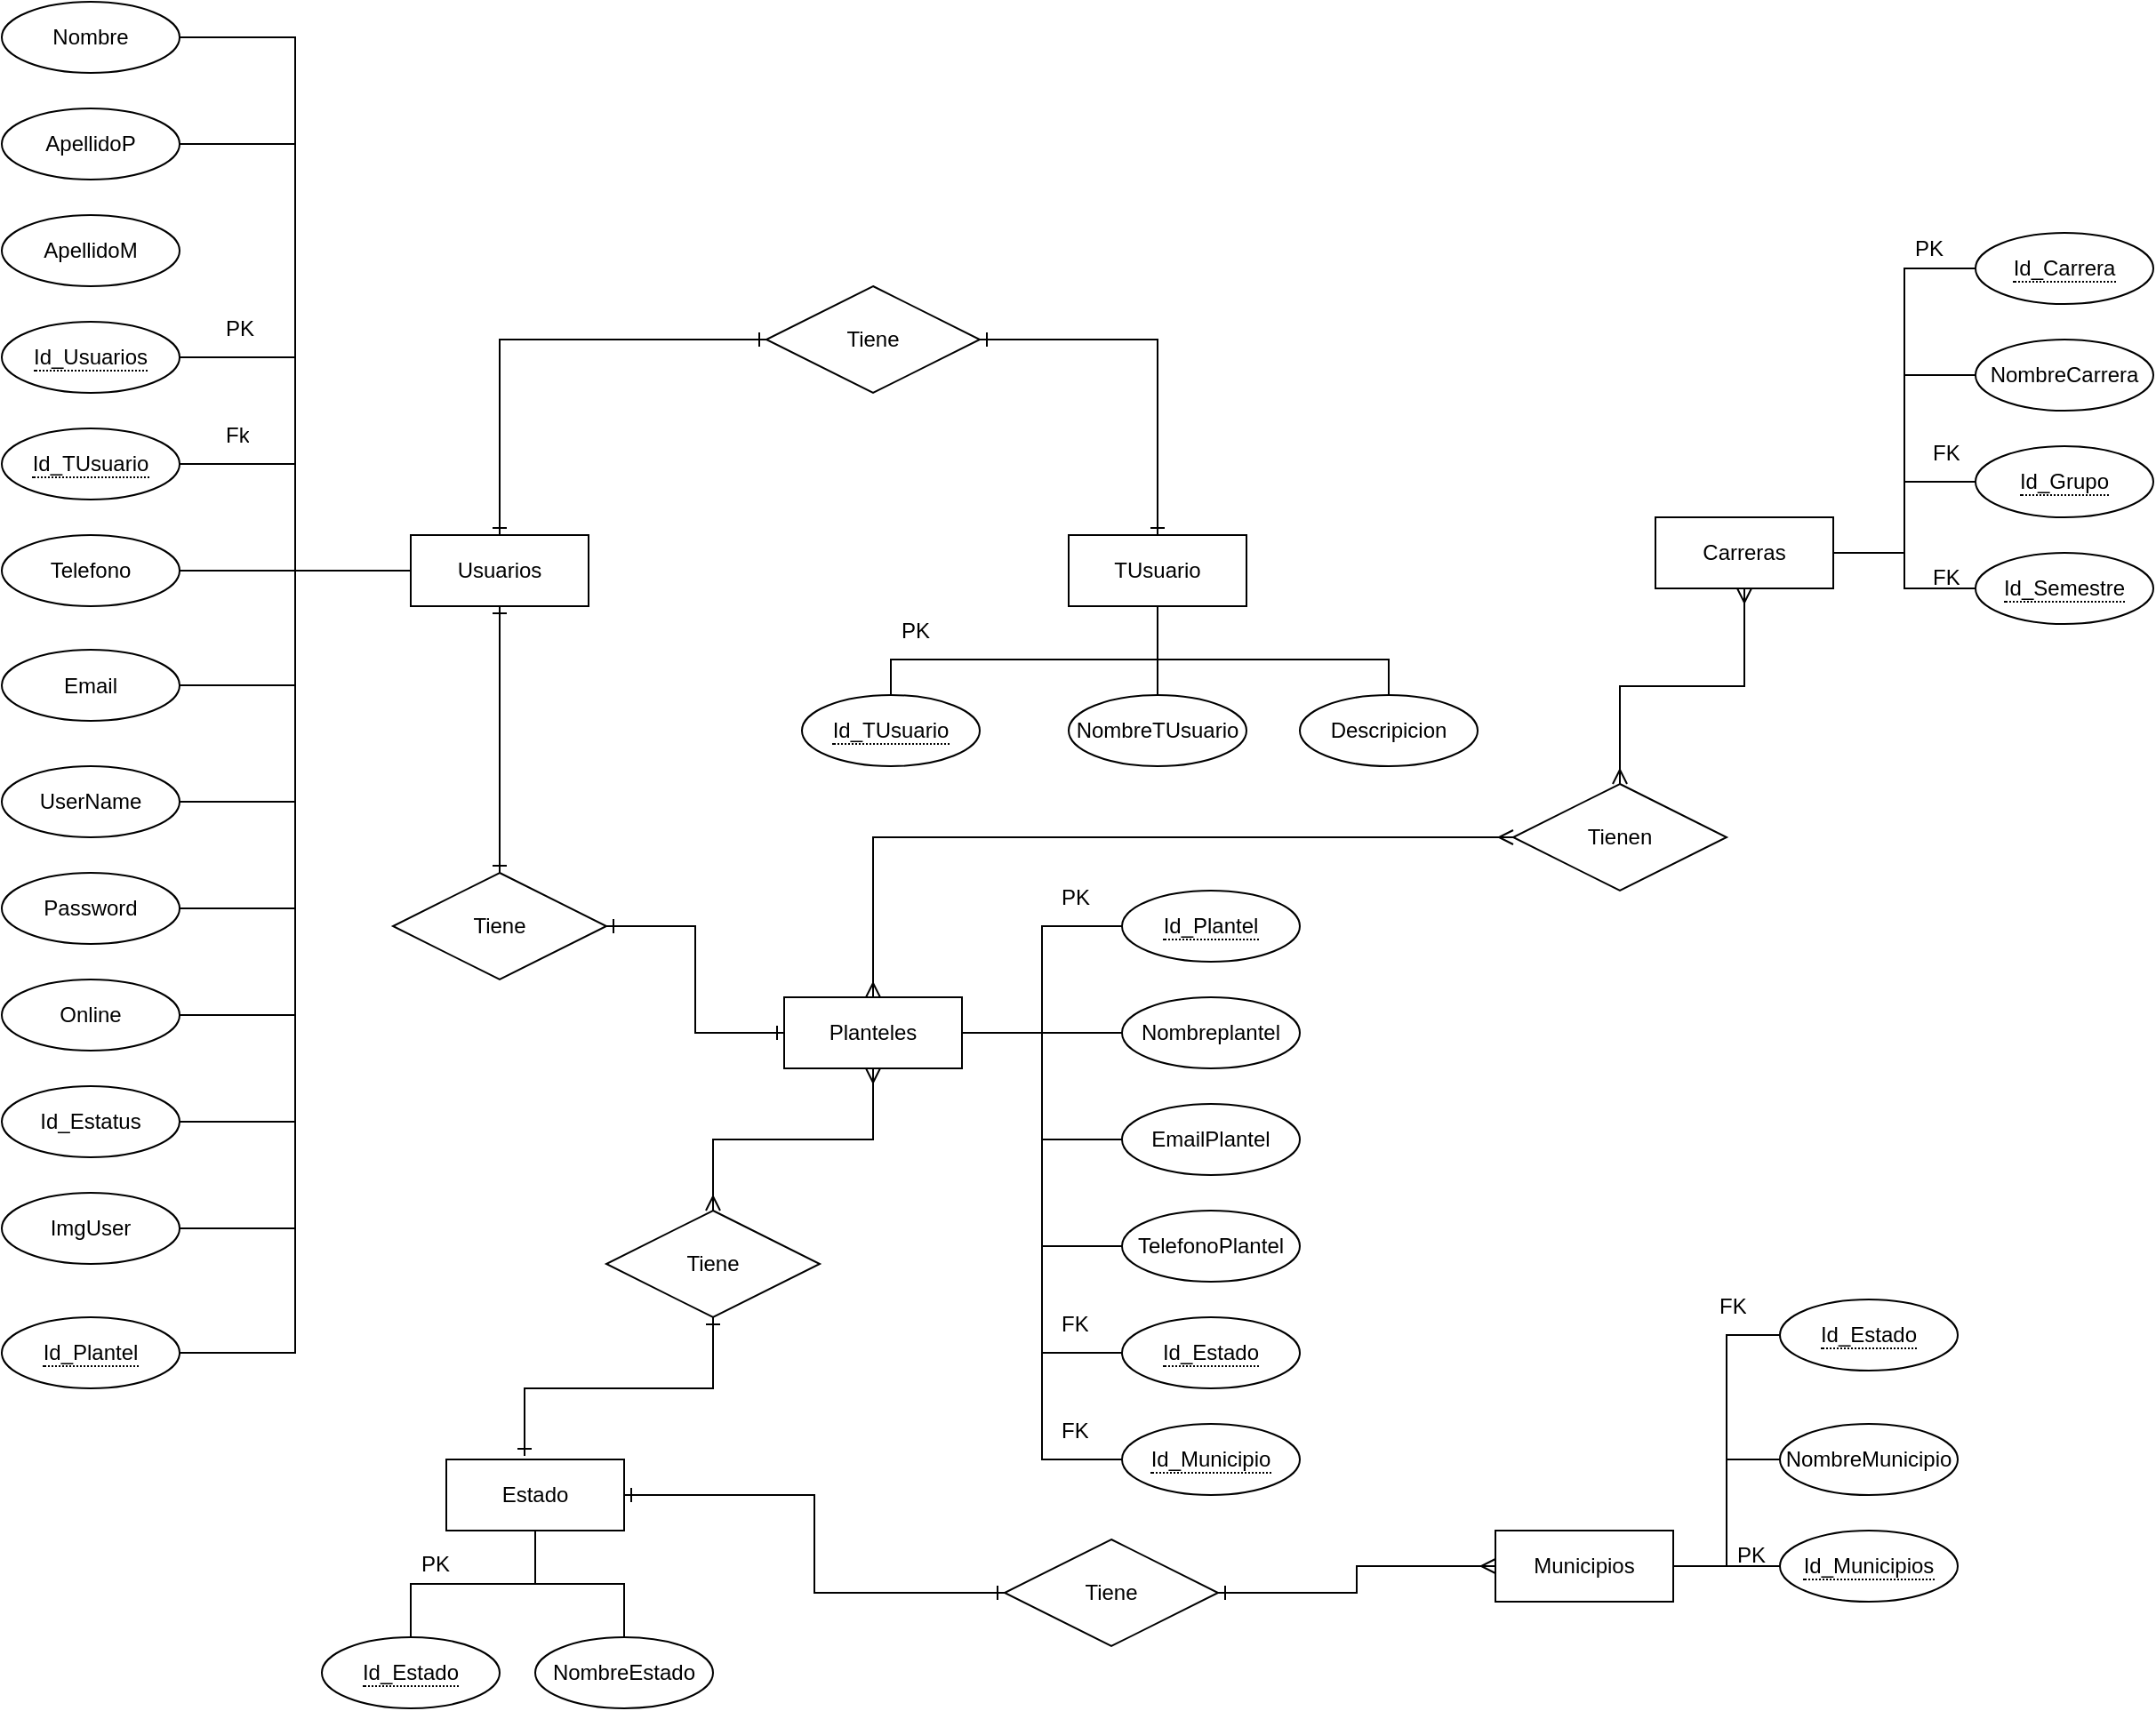 <mxfile version="22.0.2" type="github">
  <diagram name="Página-1" id="DIDN5U538hsmvt93PT5t">
    <mxGraphModel dx="2261" dy="704" grid="1" gridSize="10" guides="1" tooltips="1" connect="1" arrows="1" fold="1" page="1" pageScale="1" pageWidth="827" pageHeight="1169" math="0" shadow="0">
      <root>
        <mxCell id="0" />
        <mxCell id="1" parent="0" />
        <mxCell id="MHyRO_CBDMnhwAzOUelk-1" value="Usuarios" style="whiteSpace=wrap;html=1;align=center;" vertex="1" parent="1">
          <mxGeometry x="80" y="500" width="100" height="40" as="geometry" />
        </mxCell>
        <mxCell id="MHyRO_CBDMnhwAzOUelk-15" style="edgeStyle=orthogonalEdgeStyle;rounded=0;orthogonalLoop=1;jettySize=auto;html=1;entryX=0;entryY=0.5;entryDx=0;entryDy=0;endArrow=none;endFill=0;" edge="1" parent="1" source="MHyRO_CBDMnhwAzOUelk-3" target="MHyRO_CBDMnhwAzOUelk-1">
          <mxGeometry relative="1" as="geometry" />
        </mxCell>
        <mxCell id="MHyRO_CBDMnhwAzOUelk-3" value="&lt;span style=&quot;border-bottom: 1px dotted&quot;&gt;Id_Usuarios&lt;/span&gt;" style="ellipse;whiteSpace=wrap;html=1;align=center;" vertex="1" parent="1">
          <mxGeometry x="-150" y="380" width="100" height="40" as="geometry" />
        </mxCell>
        <mxCell id="MHyRO_CBDMnhwAzOUelk-19" style="edgeStyle=orthogonalEdgeStyle;rounded=0;orthogonalLoop=1;jettySize=auto;html=1;entryX=0;entryY=0.5;entryDx=0;entryDy=0;endArrow=none;endFill=0;" edge="1" parent="1" source="MHyRO_CBDMnhwAzOUelk-4" target="MHyRO_CBDMnhwAzOUelk-1">
          <mxGeometry relative="1" as="geometry" />
        </mxCell>
        <mxCell id="MHyRO_CBDMnhwAzOUelk-4" value="Nombre" style="ellipse;whiteSpace=wrap;html=1;align=center;" vertex="1" parent="1">
          <mxGeometry x="-150" y="200" width="100" height="40" as="geometry" />
        </mxCell>
        <mxCell id="MHyRO_CBDMnhwAzOUelk-20" style="edgeStyle=orthogonalEdgeStyle;rounded=0;orthogonalLoop=1;jettySize=auto;html=1;entryX=0;entryY=0.5;entryDx=0;entryDy=0;endArrow=none;endFill=0;" edge="1" parent="1" source="MHyRO_CBDMnhwAzOUelk-5" target="MHyRO_CBDMnhwAzOUelk-1">
          <mxGeometry relative="1" as="geometry" />
        </mxCell>
        <mxCell id="MHyRO_CBDMnhwAzOUelk-5" value="ApellidoP" style="ellipse;whiteSpace=wrap;html=1;align=center;" vertex="1" parent="1">
          <mxGeometry x="-150" y="260" width="100" height="40" as="geometry" />
        </mxCell>
        <mxCell id="MHyRO_CBDMnhwAzOUelk-6" value="ApellidoM" style="ellipse;whiteSpace=wrap;html=1;align=center;" vertex="1" parent="1">
          <mxGeometry x="-150" y="320" width="100" height="40" as="geometry" />
        </mxCell>
        <mxCell id="MHyRO_CBDMnhwAzOUelk-17" style="edgeStyle=orthogonalEdgeStyle;rounded=0;orthogonalLoop=1;jettySize=auto;html=1;entryX=0;entryY=0.5;entryDx=0;entryDy=0;endArrow=none;endFill=0;" edge="1" parent="1" source="MHyRO_CBDMnhwAzOUelk-7" target="MHyRO_CBDMnhwAzOUelk-1">
          <mxGeometry relative="1" as="geometry" />
        </mxCell>
        <mxCell id="MHyRO_CBDMnhwAzOUelk-7" value="&lt;span style=&quot;border-bottom: 1px dotted&quot;&gt;Id_TUsuario&lt;/span&gt;" style="ellipse;whiteSpace=wrap;html=1;align=center;" vertex="1" parent="1">
          <mxGeometry x="-150" y="440" width="100" height="40" as="geometry" />
        </mxCell>
        <mxCell id="MHyRO_CBDMnhwAzOUelk-8" value="Telefono" style="ellipse;whiteSpace=wrap;html=1;align=center;" vertex="1" parent="1">
          <mxGeometry x="-150" y="500" width="100" height="40" as="geometry" />
        </mxCell>
        <mxCell id="MHyRO_CBDMnhwAzOUelk-22" style="edgeStyle=orthogonalEdgeStyle;rounded=0;orthogonalLoop=1;jettySize=auto;html=1;entryX=0;entryY=0.5;entryDx=0;entryDy=0;endArrow=none;endFill=0;" edge="1" parent="1" source="MHyRO_CBDMnhwAzOUelk-9" target="MHyRO_CBDMnhwAzOUelk-1">
          <mxGeometry relative="1" as="geometry" />
        </mxCell>
        <mxCell id="MHyRO_CBDMnhwAzOUelk-9" value="Email" style="ellipse;whiteSpace=wrap;html=1;align=center;" vertex="1" parent="1">
          <mxGeometry x="-150" y="564.5" width="100" height="40" as="geometry" />
        </mxCell>
        <mxCell id="MHyRO_CBDMnhwAzOUelk-24" style="edgeStyle=orthogonalEdgeStyle;rounded=0;orthogonalLoop=1;jettySize=auto;html=1;entryX=0;entryY=0.5;entryDx=0;entryDy=0;endArrow=none;endFill=0;" edge="1" parent="1" source="MHyRO_CBDMnhwAzOUelk-10" target="MHyRO_CBDMnhwAzOUelk-1">
          <mxGeometry relative="1" as="geometry" />
        </mxCell>
        <mxCell id="MHyRO_CBDMnhwAzOUelk-10" value="UserName" style="ellipse;whiteSpace=wrap;html=1;align=center;" vertex="1" parent="1">
          <mxGeometry x="-150" y="630" width="100" height="40" as="geometry" />
        </mxCell>
        <mxCell id="MHyRO_CBDMnhwAzOUelk-25" style="edgeStyle=orthogonalEdgeStyle;rounded=0;orthogonalLoop=1;jettySize=auto;html=1;entryX=0;entryY=0.5;entryDx=0;entryDy=0;endArrow=none;endFill=0;" edge="1" parent="1" source="MHyRO_CBDMnhwAzOUelk-11" target="MHyRO_CBDMnhwAzOUelk-1">
          <mxGeometry relative="1" as="geometry" />
        </mxCell>
        <mxCell id="MHyRO_CBDMnhwAzOUelk-11" value="Password" style="ellipse;whiteSpace=wrap;html=1;align=center;" vertex="1" parent="1">
          <mxGeometry x="-150" y="690" width="100" height="40" as="geometry" />
        </mxCell>
        <mxCell id="MHyRO_CBDMnhwAzOUelk-26" style="edgeStyle=orthogonalEdgeStyle;rounded=0;orthogonalLoop=1;jettySize=auto;html=1;entryX=0;entryY=0.5;entryDx=0;entryDy=0;endArrow=none;endFill=0;" edge="1" parent="1" source="MHyRO_CBDMnhwAzOUelk-12" target="MHyRO_CBDMnhwAzOUelk-1">
          <mxGeometry relative="1" as="geometry" />
        </mxCell>
        <mxCell id="MHyRO_CBDMnhwAzOUelk-12" value="Online" style="ellipse;whiteSpace=wrap;html=1;align=center;" vertex="1" parent="1">
          <mxGeometry x="-150" y="750" width="100" height="40" as="geometry" />
        </mxCell>
        <mxCell id="MHyRO_CBDMnhwAzOUelk-27" style="edgeStyle=orthogonalEdgeStyle;rounded=0;orthogonalLoop=1;jettySize=auto;html=1;entryX=0;entryY=0.5;entryDx=0;entryDy=0;endArrow=none;endFill=0;" edge="1" parent="1" source="MHyRO_CBDMnhwAzOUelk-13" target="MHyRO_CBDMnhwAzOUelk-1">
          <mxGeometry relative="1" as="geometry" />
        </mxCell>
        <mxCell id="MHyRO_CBDMnhwAzOUelk-13" value="Id_Estatus" style="ellipse;whiteSpace=wrap;html=1;align=center;" vertex="1" parent="1">
          <mxGeometry x="-150" y="810" width="100" height="40" as="geometry" />
        </mxCell>
        <mxCell id="MHyRO_CBDMnhwAzOUelk-29" style="edgeStyle=orthogonalEdgeStyle;rounded=0;orthogonalLoop=1;jettySize=auto;html=1;entryX=0;entryY=0.5;entryDx=0;entryDy=0;endArrow=none;endFill=0;" edge="1" parent="1" source="MHyRO_CBDMnhwAzOUelk-14" target="MHyRO_CBDMnhwAzOUelk-1">
          <mxGeometry relative="1" as="geometry" />
        </mxCell>
        <mxCell id="MHyRO_CBDMnhwAzOUelk-14" value="ImgUser" style="ellipse;whiteSpace=wrap;html=1;align=center;" vertex="1" parent="1">
          <mxGeometry x="-150" y="870" width="100" height="40" as="geometry" />
        </mxCell>
        <mxCell id="MHyRO_CBDMnhwAzOUelk-16" value="PK" style="text;strokeColor=none;fillColor=none;spacingLeft=4;spacingRight=4;overflow=hidden;rotatable=0;points=[[0,0.5],[1,0.5]];portConstraint=eastwest;fontSize=12;whiteSpace=wrap;html=1;" vertex="1" parent="1">
          <mxGeometry x="-30" y="370" width="40" height="30" as="geometry" />
        </mxCell>
        <mxCell id="MHyRO_CBDMnhwAzOUelk-18" value="Fk" style="text;strokeColor=none;fillColor=none;spacingLeft=4;spacingRight=4;overflow=hidden;rotatable=0;points=[[0,0.5],[1,0.5]];portConstraint=eastwest;fontSize=12;whiteSpace=wrap;html=1;" vertex="1" parent="1">
          <mxGeometry x="-30" y="430" width="40" height="30" as="geometry" />
        </mxCell>
        <mxCell id="MHyRO_CBDMnhwAzOUelk-21" style="edgeStyle=orthogonalEdgeStyle;rounded=0;orthogonalLoop=1;jettySize=auto;html=1;entryX=-0.06;entryY=0.5;entryDx=0;entryDy=0;entryPerimeter=0;endArrow=none;endFill=0;" edge="1" parent="1" source="MHyRO_CBDMnhwAzOUelk-8" target="MHyRO_CBDMnhwAzOUelk-1">
          <mxGeometry relative="1" as="geometry" />
        </mxCell>
        <mxCell id="MHyRO_CBDMnhwAzOUelk-30" value="TUsuario" style="whiteSpace=wrap;html=1;align=center;" vertex="1" parent="1">
          <mxGeometry x="450" y="500" width="100" height="40" as="geometry" />
        </mxCell>
        <mxCell id="MHyRO_CBDMnhwAzOUelk-36" style="edgeStyle=orthogonalEdgeStyle;rounded=0;orthogonalLoop=1;jettySize=auto;html=1;entryX=0.5;entryY=1;entryDx=0;entryDy=0;endArrow=none;endFill=0;" edge="1" parent="1" source="MHyRO_CBDMnhwAzOUelk-31" target="MHyRO_CBDMnhwAzOUelk-30">
          <mxGeometry relative="1" as="geometry">
            <Array as="points">
              <mxPoint x="350" y="570" />
              <mxPoint x="500" y="570" />
            </Array>
          </mxGeometry>
        </mxCell>
        <mxCell id="MHyRO_CBDMnhwAzOUelk-31" value="&lt;span style=&quot;border-bottom: 1px dotted&quot;&gt;Id_TUsuario&lt;/span&gt;" style="ellipse;whiteSpace=wrap;html=1;align=center;" vertex="1" parent="1">
          <mxGeometry x="300" y="590" width="100" height="40" as="geometry" />
        </mxCell>
        <mxCell id="MHyRO_CBDMnhwAzOUelk-37" style="edgeStyle=orthogonalEdgeStyle;rounded=0;orthogonalLoop=1;jettySize=auto;html=1;entryX=0.5;entryY=1;entryDx=0;entryDy=0;endArrow=none;endFill=0;" edge="1" parent="1" source="MHyRO_CBDMnhwAzOUelk-34" target="MHyRO_CBDMnhwAzOUelk-30">
          <mxGeometry relative="1" as="geometry" />
        </mxCell>
        <mxCell id="MHyRO_CBDMnhwAzOUelk-34" value="NombreTUsuario" style="ellipse;whiteSpace=wrap;html=1;align=center;" vertex="1" parent="1">
          <mxGeometry x="450" y="590" width="100" height="40" as="geometry" />
        </mxCell>
        <mxCell id="MHyRO_CBDMnhwAzOUelk-38" style="edgeStyle=orthogonalEdgeStyle;rounded=0;orthogonalLoop=1;jettySize=auto;html=1;entryX=0.5;entryY=1;entryDx=0;entryDy=0;endArrow=none;endFill=0;" edge="1" parent="1" source="MHyRO_CBDMnhwAzOUelk-35" target="MHyRO_CBDMnhwAzOUelk-30">
          <mxGeometry relative="1" as="geometry">
            <Array as="points">
              <mxPoint x="630" y="570" />
              <mxPoint x="500" y="570" />
            </Array>
          </mxGeometry>
        </mxCell>
        <mxCell id="MHyRO_CBDMnhwAzOUelk-35" value="Descripicion" style="ellipse;whiteSpace=wrap;html=1;align=center;" vertex="1" parent="1">
          <mxGeometry x="580" y="590" width="100" height="40" as="geometry" />
        </mxCell>
        <mxCell id="MHyRO_CBDMnhwAzOUelk-40" style="edgeStyle=orthogonalEdgeStyle;rounded=0;orthogonalLoop=1;jettySize=auto;html=1;entryX=0.5;entryY=0;entryDx=0;entryDy=0;endArrow=ERone;endFill=0;startArrow=ERone;startFill=0;" edge="1" parent="1" source="MHyRO_CBDMnhwAzOUelk-39" target="MHyRO_CBDMnhwAzOUelk-1">
          <mxGeometry relative="1" as="geometry" />
        </mxCell>
        <mxCell id="MHyRO_CBDMnhwAzOUelk-42" style="edgeStyle=orthogonalEdgeStyle;rounded=0;orthogonalLoop=1;jettySize=auto;html=1;entryX=0.5;entryY=0;entryDx=0;entryDy=0;endArrow=ERone;endFill=0;startArrow=ERone;startFill=0;" edge="1" parent="1" source="MHyRO_CBDMnhwAzOUelk-39" target="MHyRO_CBDMnhwAzOUelk-30">
          <mxGeometry relative="1" as="geometry" />
        </mxCell>
        <mxCell id="MHyRO_CBDMnhwAzOUelk-39" value="Tiene" style="shape=rhombus;perimeter=rhombusPerimeter;whiteSpace=wrap;html=1;align=center;" vertex="1" parent="1">
          <mxGeometry x="280" y="360" width="120" height="60" as="geometry" />
        </mxCell>
        <mxCell id="MHyRO_CBDMnhwAzOUelk-45" style="edgeStyle=orthogonalEdgeStyle;rounded=0;orthogonalLoop=1;jettySize=auto;html=1;entryX=0;entryY=0.5;entryDx=0;entryDy=0;endArrow=none;endFill=0;" edge="1" parent="1" source="MHyRO_CBDMnhwAzOUelk-44" target="MHyRO_CBDMnhwAzOUelk-1">
          <mxGeometry relative="1" as="geometry" />
        </mxCell>
        <mxCell id="MHyRO_CBDMnhwAzOUelk-44" value="&lt;span style=&quot;border-bottom: 1px dotted&quot;&gt;Id_Plantel&lt;/span&gt;" style="ellipse;whiteSpace=wrap;html=1;align=center;" vertex="1" parent="1">
          <mxGeometry x="-150" y="940" width="100" height="40" as="geometry" />
        </mxCell>
        <mxCell id="MHyRO_CBDMnhwAzOUelk-46" value="Planteles" style="whiteSpace=wrap;html=1;align=center;" vertex="1" parent="1">
          <mxGeometry x="290" y="760" width="100" height="40" as="geometry" />
        </mxCell>
        <mxCell id="MHyRO_CBDMnhwAzOUelk-53" style="edgeStyle=orthogonalEdgeStyle;rounded=0;orthogonalLoop=1;jettySize=auto;html=1;entryX=1;entryY=0.5;entryDx=0;entryDy=0;endArrow=none;endFill=0;" edge="1" parent="1" source="MHyRO_CBDMnhwAzOUelk-47" target="MHyRO_CBDMnhwAzOUelk-46">
          <mxGeometry relative="1" as="geometry" />
        </mxCell>
        <mxCell id="MHyRO_CBDMnhwAzOUelk-47" value="&lt;span style=&quot;border-bottom: 1px dotted&quot;&gt;Id_Plantel&lt;/span&gt;" style="ellipse;whiteSpace=wrap;html=1;align=center;" vertex="1" parent="1">
          <mxGeometry x="480" y="700" width="100" height="40" as="geometry" />
        </mxCell>
        <mxCell id="MHyRO_CBDMnhwAzOUelk-55" style="edgeStyle=orthogonalEdgeStyle;rounded=0;orthogonalLoop=1;jettySize=auto;html=1;endArrow=none;endFill=0;" edge="1" parent="1" source="MHyRO_CBDMnhwAzOUelk-48">
          <mxGeometry relative="1" as="geometry">
            <mxPoint x="390" y="780" as="targetPoint" />
          </mxGeometry>
        </mxCell>
        <mxCell id="MHyRO_CBDMnhwAzOUelk-48" value="Nombreplantel" style="ellipse;whiteSpace=wrap;html=1;align=center;" vertex="1" parent="1">
          <mxGeometry x="480" y="760" width="100" height="40" as="geometry" />
        </mxCell>
        <mxCell id="MHyRO_CBDMnhwAzOUelk-56" style="edgeStyle=orthogonalEdgeStyle;rounded=0;orthogonalLoop=1;jettySize=auto;html=1;entryX=1;entryY=0.5;entryDx=0;entryDy=0;endArrow=none;endFill=0;" edge="1" parent="1" source="MHyRO_CBDMnhwAzOUelk-49" target="MHyRO_CBDMnhwAzOUelk-46">
          <mxGeometry relative="1" as="geometry" />
        </mxCell>
        <mxCell id="MHyRO_CBDMnhwAzOUelk-49" value="EmailPlantel" style="ellipse;whiteSpace=wrap;html=1;align=center;" vertex="1" parent="1">
          <mxGeometry x="480" y="820" width="100" height="40" as="geometry" />
        </mxCell>
        <mxCell id="MHyRO_CBDMnhwAzOUelk-57" style="edgeStyle=orthogonalEdgeStyle;rounded=0;orthogonalLoop=1;jettySize=auto;html=1;entryX=1;entryY=0.5;entryDx=0;entryDy=0;endArrow=none;endFill=0;" edge="1" parent="1" source="MHyRO_CBDMnhwAzOUelk-50" target="MHyRO_CBDMnhwAzOUelk-46">
          <mxGeometry relative="1" as="geometry" />
        </mxCell>
        <mxCell id="MHyRO_CBDMnhwAzOUelk-50" value="TelefonoPlantel" style="ellipse;whiteSpace=wrap;html=1;align=center;" vertex="1" parent="1">
          <mxGeometry x="480" y="880" width="100" height="40" as="geometry" />
        </mxCell>
        <mxCell id="MHyRO_CBDMnhwAzOUelk-58" style="edgeStyle=orthogonalEdgeStyle;rounded=0;orthogonalLoop=1;jettySize=auto;html=1;entryX=1;entryY=0.5;entryDx=0;entryDy=0;endArrow=none;endFill=0;" edge="1" parent="1" source="MHyRO_CBDMnhwAzOUelk-51" target="MHyRO_CBDMnhwAzOUelk-46">
          <mxGeometry relative="1" as="geometry" />
        </mxCell>
        <mxCell id="MHyRO_CBDMnhwAzOUelk-51" value="&lt;span style=&quot;border-bottom: 1px dotted&quot;&gt;Id_Estado&lt;/span&gt;" style="ellipse;whiteSpace=wrap;html=1;align=center;" vertex="1" parent="1">
          <mxGeometry x="480" y="940" width="100" height="40" as="geometry" />
        </mxCell>
        <mxCell id="MHyRO_CBDMnhwAzOUelk-60" style="edgeStyle=orthogonalEdgeStyle;rounded=0;orthogonalLoop=1;jettySize=auto;html=1;entryX=1;entryY=0.5;entryDx=0;entryDy=0;endArrow=none;endFill=0;" edge="1" parent="1" source="MHyRO_CBDMnhwAzOUelk-52" target="MHyRO_CBDMnhwAzOUelk-46">
          <mxGeometry relative="1" as="geometry" />
        </mxCell>
        <mxCell id="MHyRO_CBDMnhwAzOUelk-52" value="&lt;span style=&quot;border-bottom: 1px dotted&quot;&gt;Id_Municipio&lt;/span&gt;" style="ellipse;whiteSpace=wrap;html=1;align=center;" vertex="1" parent="1">
          <mxGeometry x="480" y="1000" width="100" height="40" as="geometry" />
        </mxCell>
        <mxCell id="MHyRO_CBDMnhwAzOUelk-54" value="PK" style="text;strokeColor=none;fillColor=none;spacingLeft=4;spacingRight=4;overflow=hidden;rotatable=0;points=[[0,0.5],[1,0.5]];portConstraint=eastwest;fontSize=12;whiteSpace=wrap;html=1;" vertex="1" parent="1">
          <mxGeometry x="440" y="690" width="40" height="30" as="geometry" />
        </mxCell>
        <mxCell id="MHyRO_CBDMnhwAzOUelk-59" value="FK" style="text;strokeColor=none;fillColor=none;spacingLeft=4;spacingRight=4;overflow=hidden;rotatable=0;points=[[0,0.5],[1,0.5]];portConstraint=eastwest;fontSize=12;whiteSpace=wrap;html=1;" vertex="1" parent="1">
          <mxGeometry x="440" y="930" width="40" height="30" as="geometry" />
        </mxCell>
        <mxCell id="MHyRO_CBDMnhwAzOUelk-61" value="FK" style="text;strokeColor=none;fillColor=none;spacingLeft=4;spacingRight=4;overflow=hidden;rotatable=0;points=[[0,0.5],[1,0.5]];portConstraint=eastwest;fontSize=12;whiteSpace=wrap;html=1;" vertex="1" parent="1">
          <mxGeometry x="440" y="990" width="40" height="30" as="geometry" />
        </mxCell>
        <mxCell id="MHyRO_CBDMnhwAzOUelk-62" value="PK" style="text;strokeColor=none;fillColor=none;spacingLeft=4;spacingRight=4;overflow=hidden;rotatable=0;points=[[0,0.5],[1,0.5]];portConstraint=eastwest;fontSize=12;whiteSpace=wrap;html=1;" vertex="1" parent="1">
          <mxGeometry x="350" y="540" width="40" height="30" as="geometry" />
        </mxCell>
        <mxCell id="MHyRO_CBDMnhwAzOUelk-64" style="edgeStyle=orthogonalEdgeStyle;rounded=0;orthogonalLoop=1;jettySize=auto;html=1;entryX=0.5;entryY=1;entryDx=0;entryDy=0;endArrow=ERone;endFill=0;startArrow=ERone;startFill=0;" edge="1" parent="1" source="MHyRO_CBDMnhwAzOUelk-63" target="MHyRO_CBDMnhwAzOUelk-1">
          <mxGeometry relative="1" as="geometry">
            <Array as="points">
              <mxPoint x="130" y="610" />
              <mxPoint x="130" y="610" />
            </Array>
          </mxGeometry>
        </mxCell>
        <mxCell id="MHyRO_CBDMnhwAzOUelk-65" style="edgeStyle=orthogonalEdgeStyle;rounded=0;orthogonalLoop=1;jettySize=auto;html=1;entryX=0;entryY=0.5;entryDx=0;entryDy=0;endArrow=ERone;endFill=0;startArrow=ERone;startFill=0;" edge="1" parent="1" source="MHyRO_CBDMnhwAzOUelk-63" target="MHyRO_CBDMnhwAzOUelk-46">
          <mxGeometry relative="1" as="geometry" />
        </mxCell>
        <mxCell id="MHyRO_CBDMnhwAzOUelk-63" value="Tiene" style="shape=rhombus;perimeter=rhombusPerimeter;whiteSpace=wrap;html=1;align=center;" vertex="1" parent="1">
          <mxGeometry x="70" y="690" width="120" height="60" as="geometry" />
        </mxCell>
        <mxCell id="MHyRO_CBDMnhwAzOUelk-66" value="Estado" style="whiteSpace=wrap;html=1;align=center;" vertex="1" parent="1">
          <mxGeometry x="100" y="1020" width="100" height="40" as="geometry" />
        </mxCell>
        <mxCell id="MHyRO_CBDMnhwAzOUelk-67" value="&lt;span style=&quot;border-bottom: 1px dotted&quot;&gt;Id_Estado&lt;/span&gt;" style="ellipse;whiteSpace=wrap;html=1;align=center;" vertex="1" parent="1">
          <mxGeometry x="30" y="1120" width="100" height="40" as="geometry" />
        </mxCell>
        <mxCell id="MHyRO_CBDMnhwAzOUelk-70" style="edgeStyle=orthogonalEdgeStyle;rounded=0;orthogonalLoop=1;jettySize=auto;html=1;exitX=0.5;exitY=0;exitDx=0;exitDy=0;entryX=0.5;entryY=1;entryDx=0;entryDy=0;endArrow=none;endFill=0;" edge="1" parent="1" source="MHyRO_CBDMnhwAzOUelk-68" target="MHyRO_CBDMnhwAzOUelk-66">
          <mxGeometry relative="1" as="geometry" />
        </mxCell>
        <mxCell id="MHyRO_CBDMnhwAzOUelk-68" value="NombreEstado" style="ellipse;whiteSpace=wrap;html=1;align=center;" vertex="1" parent="1">
          <mxGeometry x="150" y="1120" width="100" height="40" as="geometry" />
        </mxCell>
        <mxCell id="MHyRO_CBDMnhwAzOUelk-69" style="edgeStyle=orthogonalEdgeStyle;rounded=0;orthogonalLoop=1;jettySize=auto;html=1;entryX=0.5;entryY=1.25;entryDx=0;entryDy=0;entryPerimeter=0;endArrow=none;endFill=0;" edge="1" parent="1" source="MHyRO_CBDMnhwAzOUelk-67" target="MHyRO_CBDMnhwAzOUelk-66">
          <mxGeometry relative="1" as="geometry" />
        </mxCell>
        <mxCell id="MHyRO_CBDMnhwAzOUelk-73" style="edgeStyle=orthogonalEdgeStyle;rounded=0;orthogonalLoop=1;jettySize=auto;html=1;entryX=0.5;entryY=1;entryDx=0;entryDy=0;endArrow=ERmany;endFill=0;startArrow=ERmany;startFill=0;" edge="1" parent="1" source="MHyRO_CBDMnhwAzOUelk-71" target="MHyRO_CBDMnhwAzOUelk-46">
          <mxGeometry relative="1" as="geometry" />
        </mxCell>
        <mxCell id="MHyRO_CBDMnhwAzOUelk-71" value="Tiene" style="shape=rhombus;perimeter=rhombusPerimeter;whiteSpace=wrap;html=1;align=center;" vertex="1" parent="1">
          <mxGeometry x="190" y="880" width="120" height="60" as="geometry" />
        </mxCell>
        <mxCell id="MHyRO_CBDMnhwAzOUelk-72" style="edgeStyle=orthogonalEdgeStyle;rounded=0;orthogonalLoop=1;jettySize=auto;html=1;entryX=0.44;entryY=-0.05;entryDx=0;entryDy=0;entryPerimeter=0;endArrow=ERone;endFill=0;startArrow=ERone;startFill=0;" edge="1" parent="1" source="MHyRO_CBDMnhwAzOUelk-71" target="MHyRO_CBDMnhwAzOUelk-66">
          <mxGeometry relative="1" as="geometry" />
        </mxCell>
        <mxCell id="MHyRO_CBDMnhwAzOUelk-74" value="Municipios" style="whiteSpace=wrap;html=1;align=center;" vertex="1" parent="1">
          <mxGeometry x="690" y="1060" width="100" height="40" as="geometry" />
        </mxCell>
        <mxCell id="MHyRO_CBDMnhwAzOUelk-79" style="edgeStyle=orthogonalEdgeStyle;rounded=0;orthogonalLoop=1;jettySize=auto;html=1;entryX=1;entryY=0.5;entryDx=0;entryDy=0;endArrow=none;endFill=0;" edge="1" parent="1" source="MHyRO_CBDMnhwAzOUelk-75" target="MHyRO_CBDMnhwAzOUelk-74">
          <mxGeometry relative="1" as="geometry" />
        </mxCell>
        <mxCell id="MHyRO_CBDMnhwAzOUelk-75" value="&lt;span style=&quot;border-bottom: 1px dotted&quot;&gt;Id_Municipios&lt;/span&gt;" style="ellipse;whiteSpace=wrap;html=1;align=center;" vertex="1" parent="1">
          <mxGeometry x="850" y="1060" width="100" height="40" as="geometry" />
        </mxCell>
        <mxCell id="MHyRO_CBDMnhwAzOUelk-76" value="PK" style="text;strokeColor=none;fillColor=none;spacingLeft=4;spacingRight=4;overflow=hidden;rotatable=0;points=[[0,0.5],[1,0.5]];portConstraint=eastwest;fontSize=12;whiteSpace=wrap;html=1;" vertex="1" parent="1">
          <mxGeometry x="80" y="1065" width="40" height="30" as="geometry" />
        </mxCell>
        <mxCell id="MHyRO_CBDMnhwAzOUelk-81" style="edgeStyle=orthogonalEdgeStyle;rounded=0;orthogonalLoop=1;jettySize=auto;html=1;entryX=1;entryY=0.5;entryDx=0;entryDy=0;endArrow=none;endFill=0;" edge="1" parent="1" source="MHyRO_CBDMnhwAzOUelk-77" target="MHyRO_CBDMnhwAzOUelk-74">
          <mxGeometry relative="1" as="geometry" />
        </mxCell>
        <mxCell id="MHyRO_CBDMnhwAzOUelk-77" value="&lt;span style=&quot;border-bottom: 1px dotted&quot;&gt;Id_Estado&lt;/span&gt;" style="ellipse;whiteSpace=wrap;html=1;align=center;" vertex="1" parent="1">
          <mxGeometry x="850" y="930" width="100" height="40" as="geometry" />
        </mxCell>
        <mxCell id="MHyRO_CBDMnhwAzOUelk-80" style="edgeStyle=orthogonalEdgeStyle;rounded=0;orthogonalLoop=1;jettySize=auto;html=1;entryX=1;entryY=0.5;entryDx=0;entryDy=0;endArrow=none;endFill=0;" edge="1" parent="1" source="MHyRO_CBDMnhwAzOUelk-78" target="MHyRO_CBDMnhwAzOUelk-74">
          <mxGeometry relative="1" as="geometry" />
        </mxCell>
        <mxCell id="MHyRO_CBDMnhwAzOUelk-78" value="NombreMunicipio" style="ellipse;whiteSpace=wrap;html=1;align=center;" vertex="1" parent="1">
          <mxGeometry x="850" y="1000" width="100" height="40" as="geometry" />
        </mxCell>
        <mxCell id="MHyRO_CBDMnhwAzOUelk-82" value="PK" style="text;strokeColor=none;fillColor=none;spacingLeft=4;spacingRight=4;overflow=hidden;rotatable=0;points=[[0,0.5],[1,0.5]];portConstraint=eastwest;fontSize=12;whiteSpace=wrap;html=1;" vertex="1" parent="1">
          <mxGeometry x="820" y="1060" width="40" height="30" as="geometry" />
        </mxCell>
        <mxCell id="MHyRO_CBDMnhwAzOUelk-83" value="FK" style="text;strokeColor=none;fillColor=none;spacingLeft=4;spacingRight=4;overflow=hidden;rotatable=0;points=[[0,0.5],[1,0.5]];portConstraint=eastwest;fontSize=12;whiteSpace=wrap;html=1;" vertex="1" parent="1">
          <mxGeometry x="810" y="920" width="40" height="30" as="geometry" />
        </mxCell>
        <mxCell id="MHyRO_CBDMnhwAzOUelk-85" style="edgeStyle=orthogonalEdgeStyle;rounded=0;orthogonalLoop=1;jettySize=auto;html=1;entryX=1;entryY=0.5;entryDx=0;entryDy=0;endArrow=ERone;endFill=0;startArrow=ERone;startFill=0;" edge="1" parent="1" source="MHyRO_CBDMnhwAzOUelk-84" target="MHyRO_CBDMnhwAzOUelk-66">
          <mxGeometry relative="1" as="geometry" />
        </mxCell>
        <mxCell id="MHyRO_CBDMnhwAzOUelk-86" style="edgeStyle=orthogonalEdgeStyle;rounded=0;orthogonalLoop=1;jettySize=auto;html=1;entryX=0;entryY=0.5;entryDx=0;entryDy=0;endArrow=ERmany;endFill=0;startArrow=ERone;startFill=0;" edge="1" parent="1" source="MHyRO_CBDMnhwAzOUelk-84" target="MHyRO_CBDMnhwAzOUelk-74">
          <mxGeometry relative="1" as="geometry" />
        </mxCell>
        <mxCell id="MHyRO_CBDMnhwAzOUelk-84" value="Tiene" style="shape=rhombus;perimeter=rhombusPerimeter;whiteSpace=wrap;html=1;align=center;" vertex="1" parent="1">
          <mxGeometry x="414" y="1065" width="120" height="60" as="geometry" />
        </mxCell>
        <mxCell id="MHyRO_CBDMnhwAzOUelk-87" value="Carreras" style="whiteSpace=wrap;html=1;align=center;" vertex="1" parent="1">
          <mxGeometry x="780" y="490" width="100" height="40" as="geometry" />
        </mxCell>
        <mxCell id="MHyRO_CBDMnhwAzOUelk-93" style="edgeStyle=orthogonalEdgeStyle;rounded=0;orthogonalLoop=1;jettySize=auto;html=1;entryX=1;entryY=0.5;entryDx=0;entryDy=0;endArrow=none;endFill=0;" edge="1" parent="1" source="MHyRO_CBDMnhwAzOUelk-88" target="MHyRO_CBDMnhwAzOUelk-87">
          <mxGeometry relative="1" as="geometry" />
        </mxCell>
        <mxCell id="MHyRO_CBDMnhwAzOUelk-88" value="&lt;span style=&quot;border-bottom: 1px dotted&quot;&gt;Id_Carrera&lt;/span&gt;" style="ellipse;whiteSpace=wrap;html=1;align=center;" vertex="1" parent="1">
          <mxGeometry x="960" y="330" width="100" height="40" as="geometry" />
        </mxCell>
        <mxCell id="MHyRO_CBDMnhwAzOUelk-94" style="edgeStyle=orthogonalEdgeStyle;rounded=0;orthogonalLoop=1;jettySize=auto;html=1;entryX=1;entryY=0.5;entryDx=0;entryDy=0;endArrow=none;endFill=0;" edge="1" parent="1" source="MHyRO_CBDMnhwAzOUelk-89" target="MHyRO_CBDMnhwAzOUelk-87">
          <mxGeometry relative="1" as="geometry" />
        </mxCell>
        <mxCell id="MHyRO_CBDMnhwAzOUelk-89" value="NombreCarrera" style="ellipse;whiteSpace=wrap;html=1;align=center;" vertex="1" parent="1">
          <mxGeometry x="960" y="390" width="100" height="40" as="geometry" />
        </mxCell>
        <mxCell id="MHyRO_CBDMnhwAzOUelk-96" style="edgeStyle=orthogonalEdgeStyle;rounded=0;orthogonalLoop=1;jettySize=auto;html=1;entryX=1;entryY=0.5;entryDx=0;entryDy=0;endArrow=none;endFill=0;" edge="1" parent="1" source="MHyRO_CBDMnhwAzOUelk-91" target="MHyRO_CBDMnhwAzOUelk-87">
          <mxGeometry relative="1" as="geometry" />
        </mxCell>
        <mxCell id="MHyRO_CBDMnhwAzOUelk-91" value="&lt;span style=&quot;border-bottom: 1px dotted&quot;&gt;Id_Grupo&lt;/span&gt;" style="ellipse;whiteSpace=wrap;html=1;align=center;" vertex="1" parent="1">
          <mxGeometry x="960" y="450" width="100" height="40" as="geometry" />
        </mxCell>
        <mxCell id="MHyRO_CBDMnhwAzOUelk-97" style="edgeStyle=orthogonalEdgeStyle;rounded=0;orthogonalLoop=1;jettySize=auto;html=1;entryX=1;entryY=0.5;entryDx=0;entryDy=0;endArrow=none;endFill=0;" edge="1" parent="1" source="MHyRO_CBDMnhwAzOUelk-92" target="MHyRO_CBDMnhwAzOUelk-87">
          <mxGeometry relative="1" as="geometry" />
        </mxCell>
        <mxCell id="MHyRO_CBDMnhwAzOUelk-92" value="&lt;span style=&quot;border-bottom: 1px dotted&quot;&gt;Id_Semestre&lt;/span&gt;" style="ellipse;whiteSpace=wrap;html=1;align=center;" vertex="1" parent="1">
          <mxGeometry x="960" y="510" width="100" height="40" as="geometry" />
        </mxCell>
        <mxCell id="MHyRO_CBDMnhwAzOUelk-98" value="PK" style="text;strokeColor=none;fillColor=none;spacingLeft=4;spacingRight=4;overflow=hidden;rotatable=0;points=[[0,0.5],[1,0.5]];portConstraint=eastwest;fontSize=12;whiteSpace=wrap;html=1;" vertex="1" parent="1">
          <mxGeometry x="920" y="325" width="40" height="30" as="geometry" />
        </mxCell>
        <mxCell id="MHyRO_CBDMnhwAzOUelk-99" value="FK" style="text;strokeColor=none;fillColor=none;spacingLeft=4;spacingRight=4;overflow=hidden;rotatable=0;points=[[0,0.5],[1,0.5]];portConstraint=eastwest;fontSize=12;whiteSpace=wrap;html=1;" vertex="1" parent="1">
          <mxGeometry x="930" y="510" width="40" height="30" as="geometry" />
        </mxCell>
        <mxCell id="MHyRO_CBDMnhwAzOUelk-100" value="FK" style="text;strokeColor=none;fillColor=none;spacingLeft=4;spacingRight=4;overflow=hidden;rotatable=0;points=[[0,0.5],[1,0.5]];portConstraint=eastwest;fontSize=12;whiteSpace=wrap;html=1;" vertex="1" parent="1">
          <mxGeometry x="930" y="440" width="40" height="30" as="geometry" />
        </mxCell>
        <mxCell id="MHyRO_CBDMnhwAzOUelk-107" style="edgeStyle=orthogonalEdgeStyle;rounded=0;orthogonalLoop=1;jettySize=auto;html=1;entryX=0.5;entryY=0;entryDx=0;entryDy=0;endArrow=ERmany;endFill=0;startArrow=ERmany;startFill=0;" edge="1" parent="1" source="MHyRO_CBDMnhwAzOUelk-101" target="MHyRO_CBDMnhwAzOUelk-46">
          <mxGeometry relative="1" as="geometry" />
        </mxCell>
        <mxCell id="MHyRO_CBDMnhwAzOUelk-108" style="edgeStyle=orthogonalEdgeStyle;rounded=0;orthogonalLoop=1;jettySize=auto;html=1;entryX=0.5;entryY=1;entryDx=0;entryDy=0;endArrow=ERmany;endFill=0;startArrow=ERmany;startFill=0;" edge="1" parent="1" source="MHyRO_CBDMnhwAzOUelk-101" target="MHyRO_CBDMnhwAzOUelk-87">
          <mxGeometry relative="1" as="geometry" />
        </mxCell>
        <mxCell id="MHyRO_CBDMnhwAzOUelk-101" value="Tienen" style="shape=rhombus;perimeter=rhombusPerimeter;whiteSpace=wrap;html=1;align=center;" vertex="1" parent="1">
          <mxGeometry x="700" y="640" width="120" height="60" as="geometry" />
        </mxCell>
      </root>
    </mxGraphModel>
  </diagram>
</mxfile>
